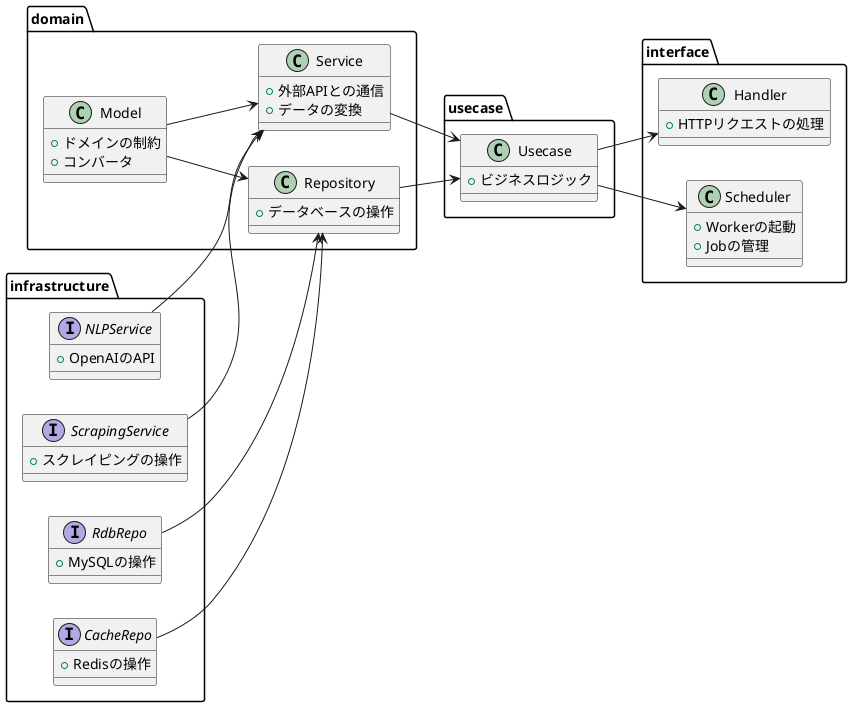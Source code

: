 @startuml

left to right direction

package "domain" {
  class Model {
    +ドメインの制約
    +コンバータ
  }
  class Repository {
    +データベースの操作
  }

  class Service {
    +外部APIとの通信
    +データの変換
  }
}

package "usecase" {
  class Usecase {
   +ビジネスロジック
  }
}

package "interface" {

  class Handler {
    +HTTPリクエストの処理
  }

  class Scheduler {
    +Workerの起動
    +Jobの管理
  }
}


package "infrastructure" {
    interface NLPService {
        +OpenAIのAPI
    }
    interface ScrapingService{
        +スクレイピングの操作
    }
    interface RdbRepo {
        +MySQLの操作
    }
    interface CacheRepo {
        +Redisの操作
}

Model --> Repository
Model --> Service
Repository --> Usecase
RdbRepo --> Repository
CacheRepo --> Repository
NLPService --> Service
ScrapingService --> Service
Service --> Usecase
Usecase --> Handler
Usecase --> Scheduler

@enduml
